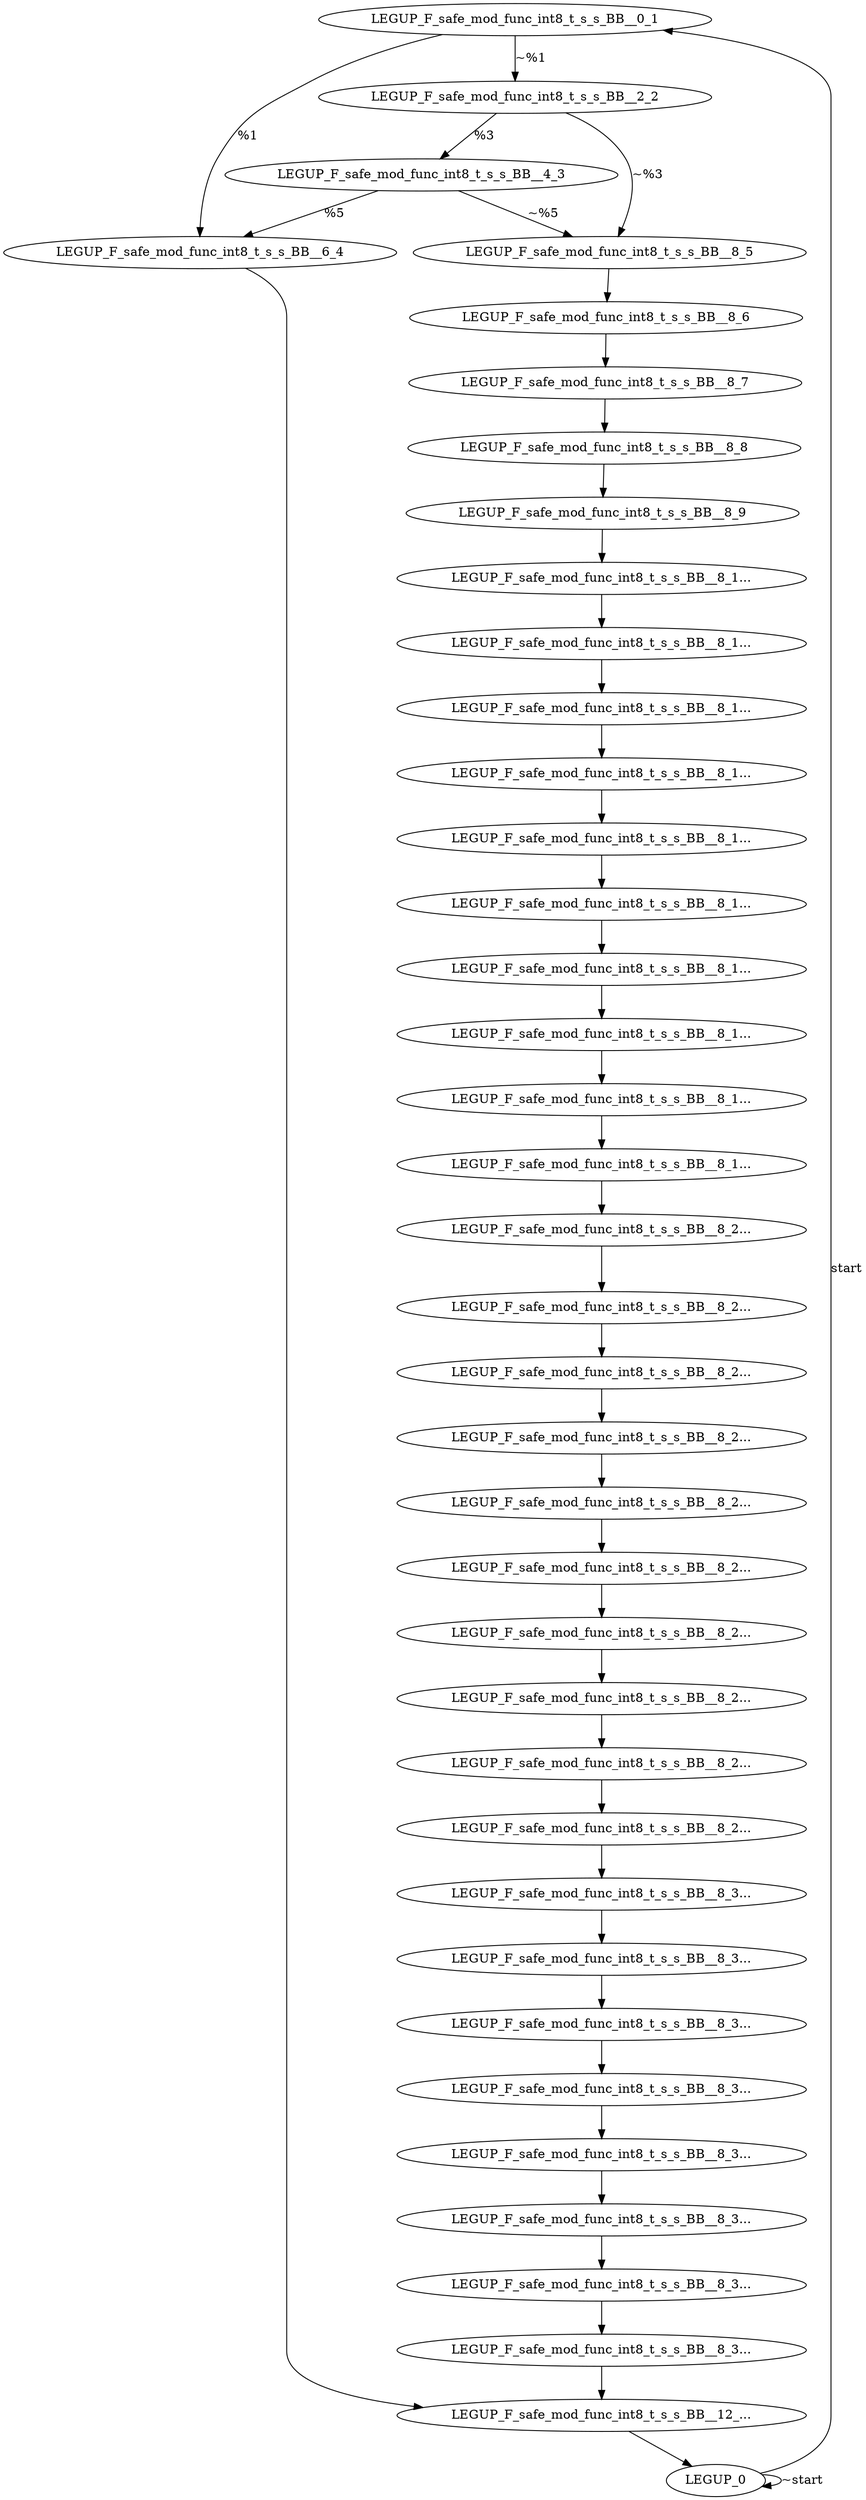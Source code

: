 digraph {
Node0x4051670[label="LEGUP_F_safe_mod_func_int8_t_s_s_BB__0_1"];
Node0x40489b0[label="LEGUP_0"];
Node0x40489b0 -> Node0x4051670[label="start"];
Node0x40489b0 -> Node0x40489b0[label="~start"];
Node0x4055ed0[label="LEGUP_F_safe_mod_func_int8_t_s_s_BB__6_4"];
Node0x4051670 -> Node0x4055ed0[label="%1"];
Node0x40517f0[label="LEGUP_F_safe_mod_func_int8_t_s_s_BB__2_2"];
Node0x4051670 -> Node0x40517f0[label="~%1"];
Node0x4051970[label="LEGUP_F_safe_mod_func_int8_t_s_s_BB__4_3"];
Node0x40517f0 -> Node0x4051970[label="%3"];
Node0x4056050[label="LEGUP_F_safe_mod_func_int8_t_s_s_BB__8_5"];
Node0x40517f0 -> Node0x4056050[label="~%3"];
Node0x4051970 -> Node0x4055ed0[label="%5"];
Node0x4051970 -> Node0x4056050[label="~%5"];
Node0x40561d0[label="LEGUP_F_safe_mod_func_int8_t_s_s_BB__12_..."];
Node0x4055ed0 -> Node0x40561d0;
Node0x4056ea0[label="LEGUP_F_safe_mod_func_int8_t_s_s_BB__8_6"];
Node0x4056050 -> Node0x4056ea0;
Node0x4056f70[label="LEGUP_F_safe_mod_func_int8_t_s_s_BB__8_7"];
Node0x4056ea0 -> Node0x4056f70;
Node0x4057040[label="LEGUP_F_safe_mod_func_int8_t_s_s_BB__8_8"];
Node0x4056f70 -> Node0x4057040;
Node0x4057110[label="LEGUP_F_safe_mod_func_int8_t_s_s_BB__8_9"];
Node0x4057040 -> Node0x4057110;
Node0x40571e0[label="LEGUP_F_safe_mod_func_int8_t_s_s_BB__8_1..."];
Node0x4057110 -> Node0x40571e0;
Node0x40572b0[label="LEGUP_F_safe_mod_func_int8_t_s_s_BB__8_1..."];
Node0x40571e0 -> Node0x40572b0;
Node0x40573f0[label="LEGUP_F_safe_mod_func_int8_t_s_s_BB__8_1..."];
Node0x40572b0 -> Node0x40573f0;
Node0x4057530[label="LEGUP_F_safe_mod_func_int8_t_s_s_BB__8_1..."];
Node0x40573f0 -> Node0x4057530;
Node0x4057670[label="LEGUP_F_safe_mod_func_int8_t_s_s_BB__8_1..."];
Node0x4057530 -> Node0x4057670;
Node0x40577b0[label="LEGUP_F_safe_mod_func_int8_t_s_s_BB__8_1..."];
Node0x4057670 -> Node0x40577b0;
Node0x40578f0[label="LEGUP_F_safe_mod_func_int8_t_s_s_BB__8_1..."];
Node0x40577b0 -> Node0x40578f0;
Node0x4057a30[label="LEGUP_F_safe_mod_func_int8_t_s_s_BB__8_1..."];
Node0x40578f0 -> Node0x4057a30;
Node0x4057b70[label="LEGUP_F_safe_mod_func_int8_t_s_s_BB__8_1..."];
Node0x4057a30 -> Node0x4057b70;
Node0x4057cb0[label="LEGUP_F_safe_mod_func_int8_t_s_s_BB__8_1..."];
Node0x4057b70 -> Node0x4057cb0;
Node0x4048cc0[label="LEGUP_F_safe_mod_func_int8_t_s_s_BB__8_2..."];
Node0x4057cb0 -> Node0x4048cc0;
Node0x4048e00[label="LEGUP_F_safe_mod_func_int8_t_s_s_BB__8_2..."];
Node0x4048cc0 -> Node0x4048e00;
Node0x4048f40[label="LEGUP_F_safe_mod_func_int8_t_s_s_BB__8_2..."];
Node0x4048e00 -> Node0x4048f40;
Node0x4049080[label="LEGUP_F_safe_mod_func_int8_t_s_s_BB__8_2..."];
Node0x4048f40 -> Node0x4049080;
Node0x40491c0[label="LEGUP_F_safe_mod_func_int8_t_s_s_BB__8_2..."];
Node0x4049080 -> Node0x40491c0;
Node0x4049300[label="LEGUP_F_safe_mod_func_int8_t_s_s_BB__8_2..."];
Node0x40491c0 -> Node0x4049300;
Node0x4049440[label="LEGUP_F_safe_mod_func_int8_t_s_s_BB__8_2..."];
Node0x4049300 -> Node0x4049440;
Node0x4049580[label="LEGUP_F_safe_mod_func_int8_t_s_s_BB__8_2..."];
Node0x4049440 -> Node0x4049580;
Node0x40496c0[label="LEGUP_F_safe_mod_func_int8_t_s_s_BB__8_2..."];
Node0x4049580 -> Node0x40496c0;
Node0x4049800[label="LEGUP_F_safe_mod_func_int8_t_s_s_BB__8_2..."];
Node0x40496c0 -> Node0x4049800;
Node0x4049940[label="LEGUP_F_safe_mod_func_int8_t_s_s_BB__8_3..."];
Node0x4049800 -> Node0x4049940;
Node0x4049a80[label="LEGUP_F_safe_mod_func_int8_t_s_s_BB__8_3..."];
Node0x4049940 -> Node0x4049a80;
Node0x4049bc0[label="LEGUP_F_safe_mod_func_int8_t_s_s_BB__8_3..."];
Node0x4049a80 -> Node0x4049bc0;
Node0x4049d00[label="LEGUP_F_safe_mod_func_int8_t_s_s_BB__8_3..."];
Node0x4049bc0 -> Node0x4049d00;
Node0x4049e40[label="LEGUP_F_safe_mod_func_int8_t_s_s_BB__8_3..."];
Node0x4049d00 -> Node0x4049e40;
Node0x4049f80[label="LEGUP_F_safe_mod_func_int8_t_s_s_BB__8_3..."];
Node0x4049e40 -> Node0x4049f80;
Node0x404a0c0[label="LEGUP_F_safe_mod_func_int8_t_s_s_BB__8_3..."];
Node0x4049f80 -> Node0x404a0c0;
Node0x404a200[label="LEGUP_F_safe_mod_func_int8_t_s_s_BB__8_3..."];
Node0x404a0c0 -> Node0x404a200;
Node0x404a200 -> Node0x40561d0;
Node0x40561d0 -> Node0x40489b0;
}

